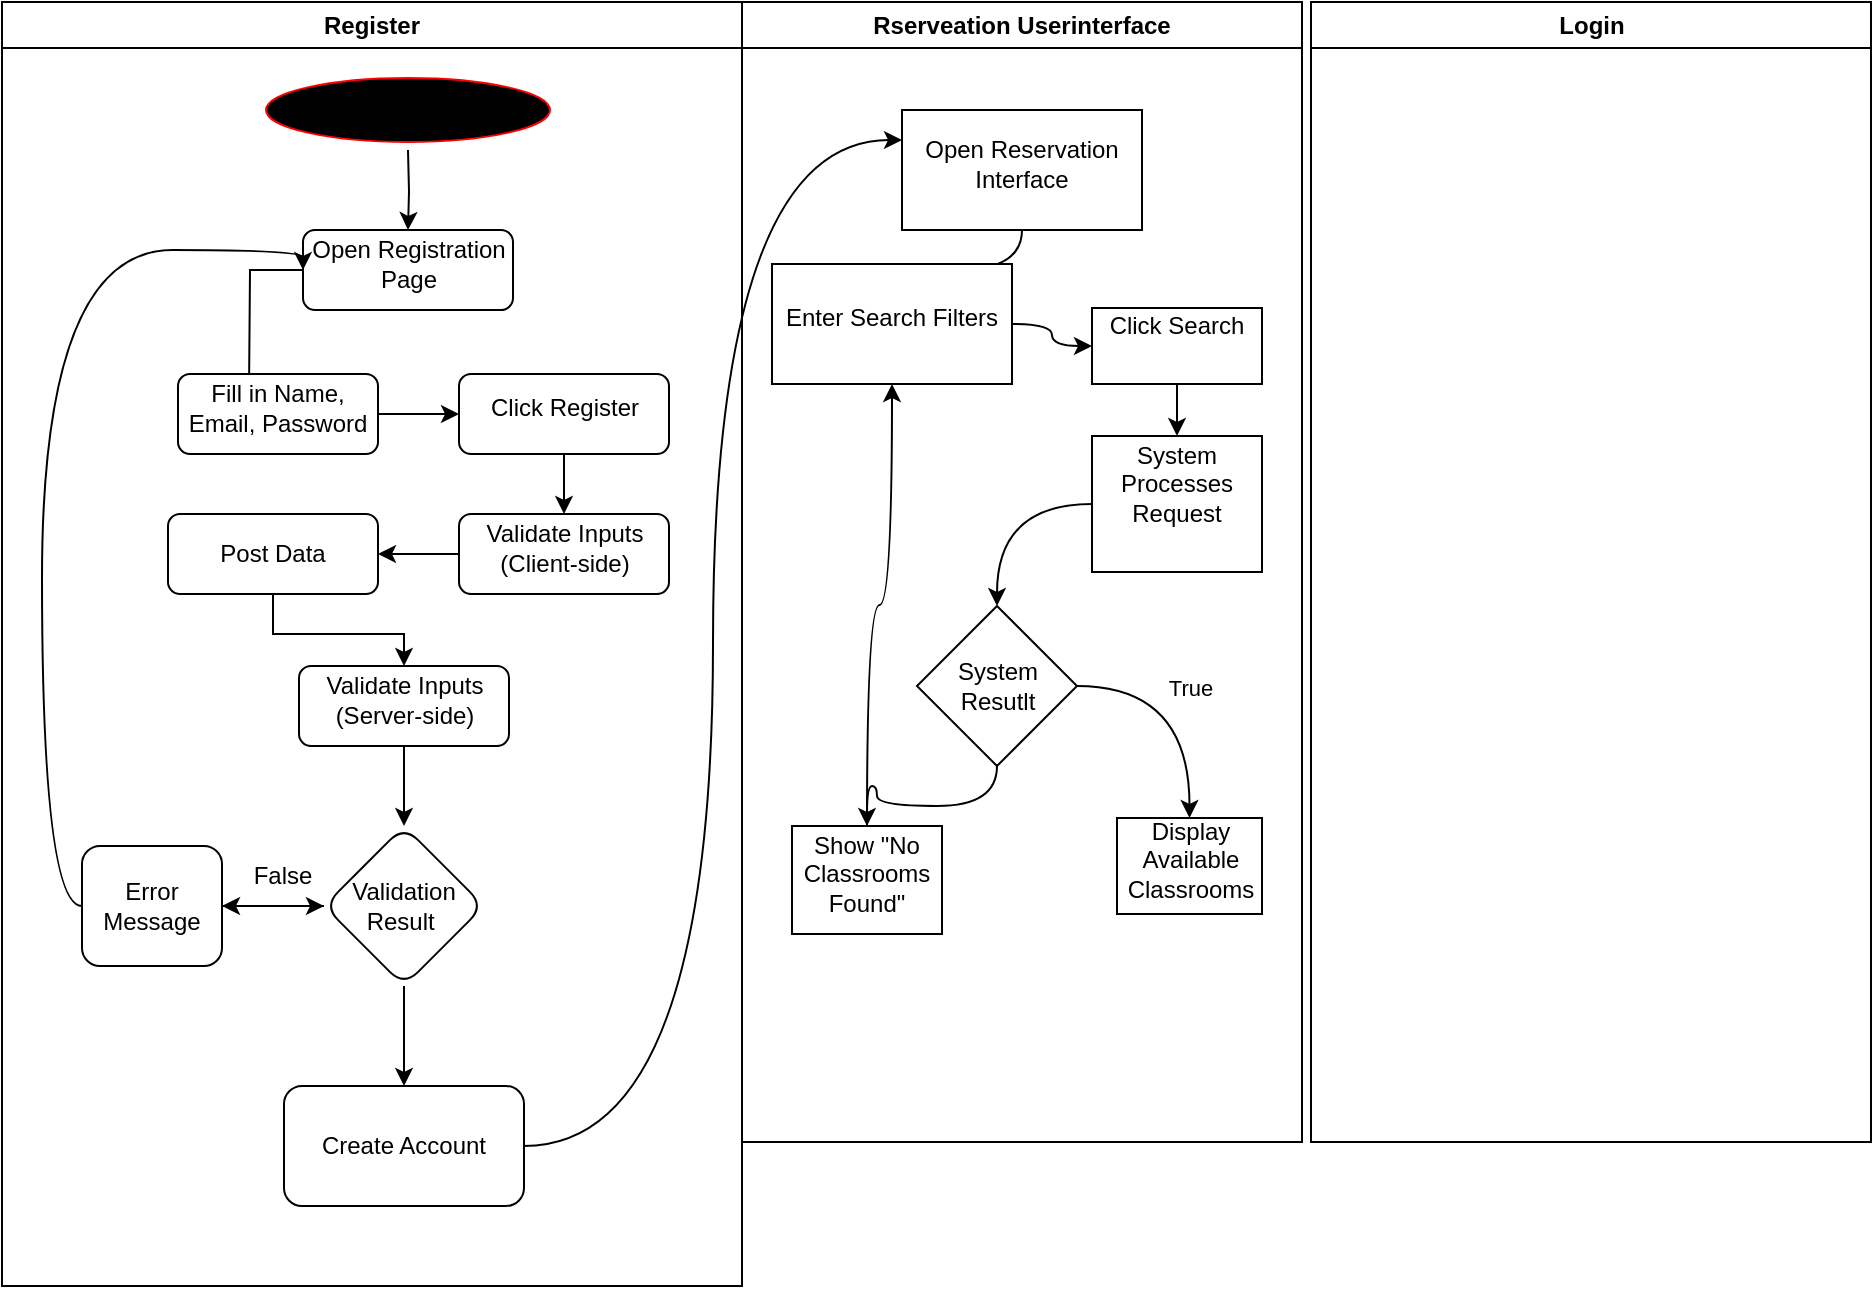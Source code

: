 <mxfile version="26.2.13">
  <diagram name="Page-1" id="e7e014a7-5840-1c2e-5031-d8a46d1fe8dd">
    <mxGraphModel dx="1215" dy="670" grid="1" gridSize="10" guides="1" tooltips="1" connect="1" arrows="1" fold="1" page="1" pageScale="1" pageWidth="1169" pageHeight="826" background="none" math="0" shadow="0">
      <root>
        <mxCell id="0" />
        <mxCell id="1" parent="0" />
        <mxCell id="3" value="Rserveation Userinterface" style="swimlane;whiteSpace=wrap;startSize=23;" parent="1" vertex="1">
          <mxGeometry x="440" y="128" width="280" height="570" as="geometry" />
        </mxCell>
        <mxCell id="UKsslnW1uW5sjIxQK_6J-92" value="" style="edgeStyle=orthogonalEdgeStyle;curved=1;rounded=0;orthogonalLoop=1;jettySize=auto;html=1;" edge="1" parent="3" source="UKsslnW1uW5sjIxQK_6J-88" target="UKsslnW1uW5sjIxQK_6J-91">
          <mxGeometry relative="1" as="geometry" />
        </mxCell>
        <mxCell id="UKsslnW1uW5sjIxQK_6J-88" value="&lt;table&gt;&lt;tbody&gt;&lt;tr&gt;&lt;td data-end=&quot;2026&quot; data-start=&quot;1997&quot; class=&quot;max-w-[calc(var(--thread-content-max-width)*2/3)]&quot;&gt;Open Reservation Interface&lt;/td&gt;&lt;/tr&gt;&lt;/tbody&gt;&lt;/table&gt;&lt;table&gt;&lt;tbody&gt;&lt;tr&gt;&lt;td data-end=&quot;2043&quot; data-start=&quot;2026&quot; class=&quot;max-w-[calc(var(--thread-content-max-width)*2/3)]&quot;&gt;&lt;/td&gt;&lt;/tr&gt;&lt;/tbody&gt;&lt;/table&gt;" style="whiteSpace=wrap;html=1;" vertex="1" parent="3">
          <mxGeometry x="80" y="54" width="120" height="60" as="geometry" />
        </mxCell>
        <mxCell id="UKsslnW1uW5sjIxQK_6J-94" value="" style="edgeStyle=orthogonalEdgeStyle;curved=1;rounded=0;orthogonalLoop=1;jettySize=auto;html=1;" edge="1" parent="3" source="UKsslnW1uW5sjIxQK_6J-91" target="UKsslnW1uW5sjIxQK_6J-93">
          <mxGeometry relative="1" as="geometry" />
        </mxCell>
        <mxCell id="UKsslnW1uW5sjIxQK_6J-96" value="" style="edgeStyle=orthogonalEdgeStyle;curved=1;rounded=0;orthogonalLoop=1;jettySize=auto;html=1;" edge="1" parent="3" source="UKsslnW1uW5sjIxQK_6J-93" target="UKsslnW1uW5sjIxQK_6J-95">
          <mxGeometry relative="1" as="geometry" />
        </mxCell>
        <mxCell id="UKsslnW1uW5sjIxQK_6J-93" value="&#xa;&lt;table&gt;&lt;tbody&gt;&lt;tr&gt;&lt;td data-end=&quot;2134&quot; data-start=&quot;2119&quot; class=&quot;max-w-[calc(var(--thread-content-max-width)*2/3)]&quot;&gt;Click Search&lt;/td&gt;&lt;/tr&gt;&lt;/tbody&gt;&lt;/table&gt;&lt;table&gt;&lt;tbody&gt;&lt;tr&gt;&lt;td data-end=&quot;2149&quot; data-start=&quot;2134&quot; class=&quot;max-w-[calc(var(--thread-content-max-width)*2/3)]&quot;&gt;&lt;/td&gt;&lt;/tr&gt;&lt;/tbody&gt;&lt;/table&gt;&#xa;&#xa;" style="whiteSpace=wrap;html=1;" vertex="1" parent="3">
          <mxGeometry x="175" y="153" width="85" height="38" as="geometry" />
        </mxCell>
        <mxCell id="UKsslnW1uW5sjIxQK_6J-100" value="" style="edgeStyle=orthogonalEdgeStyle;curved=1;rounded=0;orthogonalLoop=1;jettySize=auto;html=1;" edge="1" parent="3" source="UKsslnW1uW5sjIxQK_6J-95" target="UKsslnW1uW5sjIxQK_6J-99">
          <mxGeometry relative="1" as="geometry" />
        </mxCell>
        <mxCell id="UKsslnW1uW5sjIxQK_6J-95" value="&#xa;&lt;table&gt;&lt;tbody&gt;&lt;tr&gt;&lt;td data-end=&quot;2196&quot; data-start=&quot;2169&quot; class=&quot;max-w-[calc(var(--thread-content-max-width)*2/3)]&quot;&gt;System Processes Request&lt;/td&gt;&lt;/tr&gt;&lt;/tbody&gt;&lt;/table&gt;&lt;table&gt;&lt;tbody&gt;&lt;tr&gt;&lt;td data-end=&quot;2215&quot; data-start=&quot;2196&quot; class=&quot;max-w-[calc(var(--thread-content-max-width)*2/3)]&quot;&gt;&lt;/td&gt;&lt;/tr&gt;&lt;/tbody&gt;&lt;/table&gt;&#xa;&#xa;" style="whiteSpace=wrap;html=1;" vertex="1" parent="3">
          <mxGeometry x="175" y="217" width="85" height="68" as="geometry" />
        </mxCell>
        <mxCell id="UKsslnW1uW5sjIxQK_6J-102" value="" style="edgeStyle=orthogonalEdgeStyle;curved=1;rounded=0;orthogonalLoop=1;jettySize=auto;html=1;" edge="1" parent="3" source="UKsslnW1uW5sjIxQK_6J-99" target="UKsslnW1uW5sjIxQK_6J-101">
          <mxGeometry relative="1" as="geometry" />
        </mxCell>
        <mxCell id="UKsslnW1uW5sjIxQK_6J-103" value="True" style="edgeLabel;html=1;align=center;verticalAlign=middle;resizable=0;points=[];" vertex="1" connectable="0" parent="UKsslnW1uW5sjIxQK_6J-102">
          <mxGeometry x="-0.067" relative="1" as="geometry">
            <mxPoint as="offset" />
          </mxGeometry>
        </mxCell>
        <mxCell id="UKsslnW1uW5sjIxQK_6J-106" value="" style="edgeStyle=orthogonalEdgeStyle;curved=1;rounded=0;orthogonalLoop=1;jettySize=auto;html=1;" edge="1" parent="3" source="UKsslnW1uW5sjIxQK_6J-99" target="UKsslnW1uW5sjIxQK_6J-105">
          <mxGeometry relative="1" as="geometry" />
        </mxCell>
        <mxCell id="UKsslnW1uW5sjIxQK_6J-99" value="System Resutlt" style="rhombus;whiteSpace=wrap;html=1;" vertex="1" parent="3">
          <mxGeometry x="87.5" y="302" width="80" height="80" as="geometry" />
        </mxCell>
        <mxCell id="UKsslnW1uW5sjIxQK_6J-101" value="&lt;table&gt;&lt;tbody&gt;&lt;tr&gt;&lt;td data-end=&quot;2323&quot; data-start=&quot;2292&quot; class=&quot;max-w-[calc(var(--thread-content-max-width)*2/3)]&quot;&gt;Display Available Classrooms&lt;/td&gt;&lt;/tr&gt;&lt;/tbody&gt;&lt;/table&gt;&lt;table&gt;&lt;tbody&gt;&lt;tr&gt;&lt;td data-end=&quot;2339&quot; data-start=&quot;2323&quot; class=&quot;max-w-[calc(var(--thread-content-max-width)*2/3)]&quot;&gt;&lt;/td&gt;&lt;/tr&gt;&lt;/tbody&gt;&lt;/table&gt;" style="whiteSpace=wrap;html=1;" vertex="1" parent="3">
          <mxGeometry x="187.5" y="408" width="72.5" height="48" as="geometry" />
        </mxCell>
        <mxCell id="UKsslnW1uW5sjIxQK_6J-108" value="" style="edgeStyle=orthogonalEdgeStyle;curved=1;rounded=0;orthogonalLoop=1;jettySize=auto;html=1;" edge="1" parent="3" source="UKsslnW1uW5sjIxQK_6J-105" target="UKsslnW1uW5sjIxQK_6J-107">
          <mxGeometry relative="1" as="geometry" />
        </mxCell>
        <mxCell id="UKsslnW1uW5sjIxQK_6J-105" value="&lt;table&gt;&lt;tbody&gt;&lt;tr&gt;&lt;td data-end=&quot;2388&quot; data-start=&quot;2359&quot; class=&quot;max-w-[calc(var(--thread-content-max-width)*2/3)]&quot;&gt;Show &quot;No Classrooms Found&quot;&lt;/td&gt;&lt;/tr&gt;&lt;/tbody&gt;&lt;/table&gt;&lt;table&gt;&lt;tbody&gt;&lt;tr&gt;&lt;td data-end=&quot;2404&quot; data-start=&quot;2388&quot; class=&quot;max-w-[calc(var(--thread-content-max-width)*2/3)]&quot;&gt;&lt;/td&gt;&lt;/tr&gt;&lt;/tbody&gt;&lt;/table&gt;" style="whiteSpace=wrap;html=1;" vertex="1" parent="3">
          <mxGeometry x="25" y="412" width="75" height="54" as="geometry" />
        </mxCell>
        <mxCell id="UKsslnW1uW5sjIxQK_6J-107" value="" style="whiteSpace=wrap;html=1;" vertex="1" parent="3">
          <mxGeometry x="15" y="131" width="120" height="60" as="geometry" />
        </mxCell>
        <mxCell id="UKsslnW1uW5sjIxQK_6J-91" value="&lt;table&gt;&lt;tbody&gt;&lt;tr&gt;&lt;td data-end=&quot;2086&quot; data-start=&quot;2063&quot; class=&quot;max-w-[calc(var(--thread-content-max-width)*2/3)]&quot;&gt;Enter Search Filters&lt;/td&gt;&lt;/tr&gt;&lt;/tbody&gt;&lt;/table&gt;&lt;table&gt;&lt;tbody&gt;&lt;tr&gt;&lt;td data-end=&quot;2099&quot; data-start=&quot;2086&quot; class=&quot;max-w-[calc(var(--thread-content-max-width)*2/3)]&quot;&gt;&lt;/td&gt;&lt;/tr&gt;&lt;/tbody&gt;&lt;/table&gt;" style="whiteSpace=wrap;html=1;" vertex="1" parent="3">
          <mxGeometry x="15" y="131" width="120" height="60" as="geometry" />
        </mxCell>
        <mxCell id="4" value="Login" style="swimlane;whiteSpace=wrap;startSize=23;" parent="1" vertex="1">
          <mxGeometry x="724.5" y="128" width="280" height="570" as="geometry" />
        </mxCell>
        <mxCell id="2" value="Register" style="swimlane;whiteSpace=wrap" parent="1" vertex="1">
          <mxGeometry x="70" y="128" width="370" height="642" as="geometry" />
        </mxCell>
        <mxCell id="UKsslnW1uW5sjIxQK_6J-46" style="edgeStyle=orthogonalEdgeStyle;rounded=0;orthogonalLoop=1;jettySize=auto;html=1;" edge="1" parent="2" target="UKsslnW1uW5sjIxQK_6J-43">
          <mxGeometry relative="1" as="geometry">
            <mxPoint x="203" y="74" as="sourcePoint" />
          </mxGeometry>
        </mxCell>
        <mxCell id="5" value="Register Button Click" style="ellipse;shape=startState;fillColor=#000000;strokeColor=#ff0000;fontColor=light-dark(#000000,#000000);" parent="2" vertex="1">
          <mxGeometry x="128" y="34" width="150" height="40" as="geometry" />
        </mxCell>
        <mxCell id="UKsslnW1uW5sjIxQK_6J-47" style="edgeStyle=orthogonalEdgeStyle;rounded=0;orthogonalLoop=1;jettySize=auto;html=1;" edge="1" parent="2" source="UKsslnW1uW5sjIxQK_6J-43">
          <mxGeometry relative="1" as="geometry">
            <mxPoint x="123.5" y="196" as="targetPoint" />
          </mxGeometry>
        </mxCell>
        <mxCell id="UKsslnW1uW5sjIxQK_6J-43" value="&lt;table&gt;&lt;tbody&gt;&lt;tr&gt;&lt;td data-end=&quot;331&quot; data-start=&quot;306&quot; class=&quot;max-w-[calc(var(--thread-content-max-width)*2/3)]&quot;&gt;Open Registration Page&lt;/td&gt;&lt;/tr&gt;&lt;/tbody&gt;&lt;/table&gt;&lt;table&gt;&lt;tbody&gt;&lt;tr&gt;&lt;td data-end=&quot;362&quot; data-start=&quot;331&quot; class=&quot;max-w-[calc(var(--thread-content-max-width)*2/3)]&quot;&gt;&lt;/td&gt;&lt;/tr&gt;&lt;/tbody&gt;&lt;/table&gt;" style="rounded=1;whiteSpace=wrap;html=1;" vertex="1" parent="2">
          <mxGeometry x="150.5" y="114" width="105" height="40" as="geometry" />
        </mxCell>
        <mxCell id="UKsslnW1uW5sjIxQK_6J-59" style="edgeStyle=orthogonalEdgeStyle;rounded=0;orthogonalLoop=1;jettySize=auto;html=1;" edge="1" parent="2" source="UKsslnW1uW5sjIxQK_6J-53" target="UKsslnW1uW5sjIxQK_6J-54">
          <mxGeometry relative="1" as="geometry" />
        </mxCell>
        <mxCell id="UKsslnW1uW5sjIxQK_6J-53" value="&lt;table&gt;&lt;tbody&gt;&lt;tr&gt;&lt;td data-end=&quot;434&quot; data-start=&quot;402&quot; class=&quot;max-w-[calc(var(--thread-content-max-width)*2/3)]&quot;&gt;Fill in Name, Email, Password&lt;/td&gt;&lt;/tr&gt;&lt;/tbody&gt;&lt;/table&gt;&lt;table&gt;&lt;tbody&gt;&lt;tr&gt;&lt;td data-end=&quot;454&quot; data-start=&quot;434&quot; class=&quot;max-w-[calc(var(--thread-content-max-width)*2/3)]&quot;&gt;&lt;/td&gt;&lt;/tr&gt;&lt;/tbody&gt;&lt;/table&gt;" style="rounded=1;whiteSpace=wrap;html=1;" vertex="1" parent="2">
          <mxGeometry x="88" y="186" width="100" height="40" as="geometry" />
        </mxCell>
        <mxCell id="UKsslnW1uW5sjIxQK_6J-60" style="edgeStyle=orthogonalEdgeStyle;rounded=0;orthogonalLoop=1;jettySize=auto;html=1;" edge="1" parent="2" source="UKsslnW1uW5sjIxQK_6J-54" target="UKsslnW1uW5sjIxQK_6J-55">
          <mxGeometry relative="1" as="geometry" />
        </mxCell>
        <mxCell id="UKsslnW1uW5sjIxQK_6J-54" value="&lt;table&gt;&lt;tbody&gt;&lt;tr&gt;&lt;td data-end=&quot;491&quot; data-start=&quot;474&quot; class=&quot;max-w-[calc(var(--thread-content-max-width)*2/3)]&quot;&gt;Click Register&lt;/td&gt;&lt;/tr&gt;&lt;/tbody&gt;&lt;/table&gt;&lt;table&gt;&lt;tbody&gt;&lt;tr&gt;&lt;td data-end=&quot;525&quot; data-start=&quot;491&quot; class=&quot;max-w-[calc(var(--thread-content-max-width)*2/3)]&quot;&gt;&lt;/td&gt;&lt;/tr&gt;&lt;/tbody&gt;&lt;/table&gt;" style="rounded=1;whiteSpace=wrap;html=1;" vertex="1" parent="2">
          <mxGeometry x="228.5" y="186" width="105" height="40" as="geometry" />
        </mxCell>
        <mxCell id="UKsslnW1uW5sjIxQK_6J-71" style="edgeStyle=orthogonalEdgeStyle;rounded=0;orthogonalLoop=1;jettySize=auto;html=1;" edge="1" parent="2" source="UKsslnW1uW5sjIxQK_6J-55" target="UKsslnW1uW5sjIxQK_6J-57">
          <mxGeometry relative="1" as="geometry" />
        </mxCell>
        <mxCell id="UKsslnW1uW5sjIxQK_6J-55" value="&lt;table&gt;&lt;tbody&gt;&lt;tr&gt;&lt;td data-end=&quot;577&quot; data-start=&quot;545&quot; class=&quot;max-w-[calc(var(--thread-content-max-width)*2/3)]&quot;&gt;Validate Inputs (Client-side)&lt;/td&gt;&lt;/tr&gt;&lt;/tbody&gt;&lt;/table&gt;&lt;table&gt;&lt;tbody&gt;&lt;tr&gt;&lt;td data-end=&quot;599&quot; data-start=&quot;577&quot; class=&quot;max-w-[calc(var(--thread-content-max-width)*2/3)]&quot;&gt;&lt;/td&gt;&lt;/tr&gt;&lt;/tbody&gt;&lt;/table&gt;" style="rounded=1;whiteSpace=wrap;html=1;" vertex="1" parent="2">
          <mxGeometry x="228.5" y="256" width="105" height="40" as="geometry" />
        </mxCell>
        <mxCell id="UKsslnW1uW5sjIxQK_6J-73" style="edgeStyle=orthogonalEdgeStyle;rounded=0;orthogonalLoop=1;jettySize=auto;html=1;" edge="1" parent="2" source="UKsslnW1uW5sjIxQK_6J-56" target="UKsslnW1uW5sjIxQK_6J-66">
          <mxGeometry relative="1" as="geometry" />
        </mxCell>
        <mxCell id="UKsslnW1uW5sjIxQK_6J-56" value="&lt;table&gt;&lt;tbody&gt;&lt;tr&gt;&lt;td data-end=&quot;577&quot; data-start=&quot;545&quot; class=&quot;max-w-[calc(var(--thread-content-max-width)*2/3)]&quot;&gt;Validate Inputs (Server-side)&lt;/td&gt;&lt;/tr&gt;&lt;/tbody&gt;&lt;/table&gt;&lt;table&gt;&lt;tbody&gt;&lt;tr&gt;&lt;td data-end=&quot;599&quot; data-start=&quot;577&quot; class=&quot;max-w-[calc(var(--thread-content-max-width)*2/3)]&quot;&gt;&lt;/td&gt;&lt;/tr&gt;&lt;/tbody&gt;&lt;/table&gt;" style="rounded=1;whiteSpace=wrap;html=1;" vertex="1" parent="2">
          <mxGeometry x="148.5" y="332" width="105" height="40" as="geometry" />
        </mxCell>
        <mxCell id="UKsslnW1uW5sjIxQK_6J-72" style="edgeStyle=orthogonalEdgeStyle;rounded=0;orthogonalLoop=1;jettySize=auto;html=1;" edge="1" parent="2" source="UKsslnW1uW5sjIxQK_6J-57" target="UKsslnW1uW5sjIxQK_6J-56">
          <mxGeometry relative="1" as="geometry" />
        </mxCell>
        <mxCell id="UKsslnW1uW5sjIxQK_6J-57" value="Post Data" style="rounded=1;whiteSpace=wrap;html=1;" vertex="1" parent="2">
          <mxGeometry x="83" y="256" width="105" height="40" as="geometry" />
        </mxCell>
        <mxCell id="UKsslnW1uW5sjIxQK_6J-67" value="" style="edgeStyle=orthogonalEdgeStyle;rounded=0;orthogonalLoop=1;jettySize=auto;html=1;" edge="1" parent="2" source="UKsslnW1uW5sjIxQK_6J-68" target="UKsslnW1uW5sjIxQK_6J-66">
          <mxGeometry relative="1" as="geometry">
            <mxPoint x="140" y="422" as="sourcePoint" />
          </mxGeometry>
        </mxCell>
        <mxCell id="UKsslnW1uW5sjIxQK_6J-69" value="" style="edgeStyle=orthogonalEdgeStyle;rounded=0;orthogonalLoop=1;jettySize=auto;html=1;" edge="1" parent="2" source="UKsslnW1uW5sjIxQK_6J-66" target="UKsslnW1uW5sjIxQK_6J-68">
          <mxGeometry relative="1" as="geometry" />
        </mxCell>
        <mxCell id="UKsslnW1uW5sjIxQK_6J-87" value="" style="edgeStyle=orthogonalEdgeStyle;curved=1;rounded=0;orthogonalLoop=1;jettySize=auto;html=1;" edge="1" parent="2" source="UKsslnW1uW5sjIxQK_6J-66" target="UKsslnW1uW5sjIxQK_6J-86">
          <mxGeometry relative="1" as="geometry" />
        </mxCell>
        <mxCell id="UKsslnW1uW5sjIxQK_6J-66" value="Validation Result&amp;nbsp;" style="rhombus;whiteSpace=wrap;html=1;rounded=1;" vertex="1" parent="2">
          <mxGeometry x="161" y="412" width="80" height="80" as="geometry" />
        </mxCell>
        <mxCell id="UKsslnW1uW5sjIxQK_6J-83" style="edgeStyle=orthogonalEdgeStyle;curved=1;rounded=0;orthogonalLoop=1;jettySize=auto;html=1;entryX=0;entryY=0.5;entryDx=0;entryDy=0;" edge="1" parent="2" source="UKsslnW1uW5sjIxQK_6J-68" target="UKsslnW1uW5sjIxQK_6J-43">
          <mxGeometry relative="1" as="geometry">
            <Array as="points">
              <mxPoint x="20" y="452" />
              <mxPoint x="20" y="124" />
              <mxPoint x="151" y="124" />
            </Array>
          </mxGeometry>
        </mxCell>
        <mxCell id="UKsslnW1uW5sjIxQK_6J-68" value="Error Message" style="whiteSpace=wrap;html=1;rounded=1;" vertex="1" parent="2">
          <mxGeometry x="40" y="422" width="70" height="60" as="geometry" />
        </mxCell>
        <mxCell id="UKsslnW1uW5sjIxQK_6J-86" value="Create Account" style="whiteSpace=wrap;html=1;rounded=1;" vertex="1" parent="2">
          <mxGeometry x="141" y="542" width="120" height="60" as="geometry" />
        </mxCell>
        <mxCell id="UKsslnW1uW5sjIxQK_6J-84" value="False" style="text;html=1;align=center;verticalAlign=middle;resizable=0;points=[];autosize=1;strokeColor=none;fillColor=none;" vertex="1" parent="1">
          <mxGeometry x="185" y="550" width="50" height="30" as="geometry" />
        </mxCell>
        <mxCell id="UKsslnW1uW5sjIxQK_6J-89" style="edgeStyle=orthogonalEdgeStyle;curved=1;rounded=0;orthogonalLoop=1;jettySize=auto;html=1;entryX=0;entryY=0.25;entryDx=0;entryDy=0;" edge="1" parent="1" source="UKsslnW1uW5sjIxQK_6J-86" target="UKsslnW1uW5sjIxQK_6J-88">
          <mxGeometry relative="1" as="geometry" />
        </mxCell>
      </root>
    </mxGraphModel>
  </diagram>
</mxfile>

